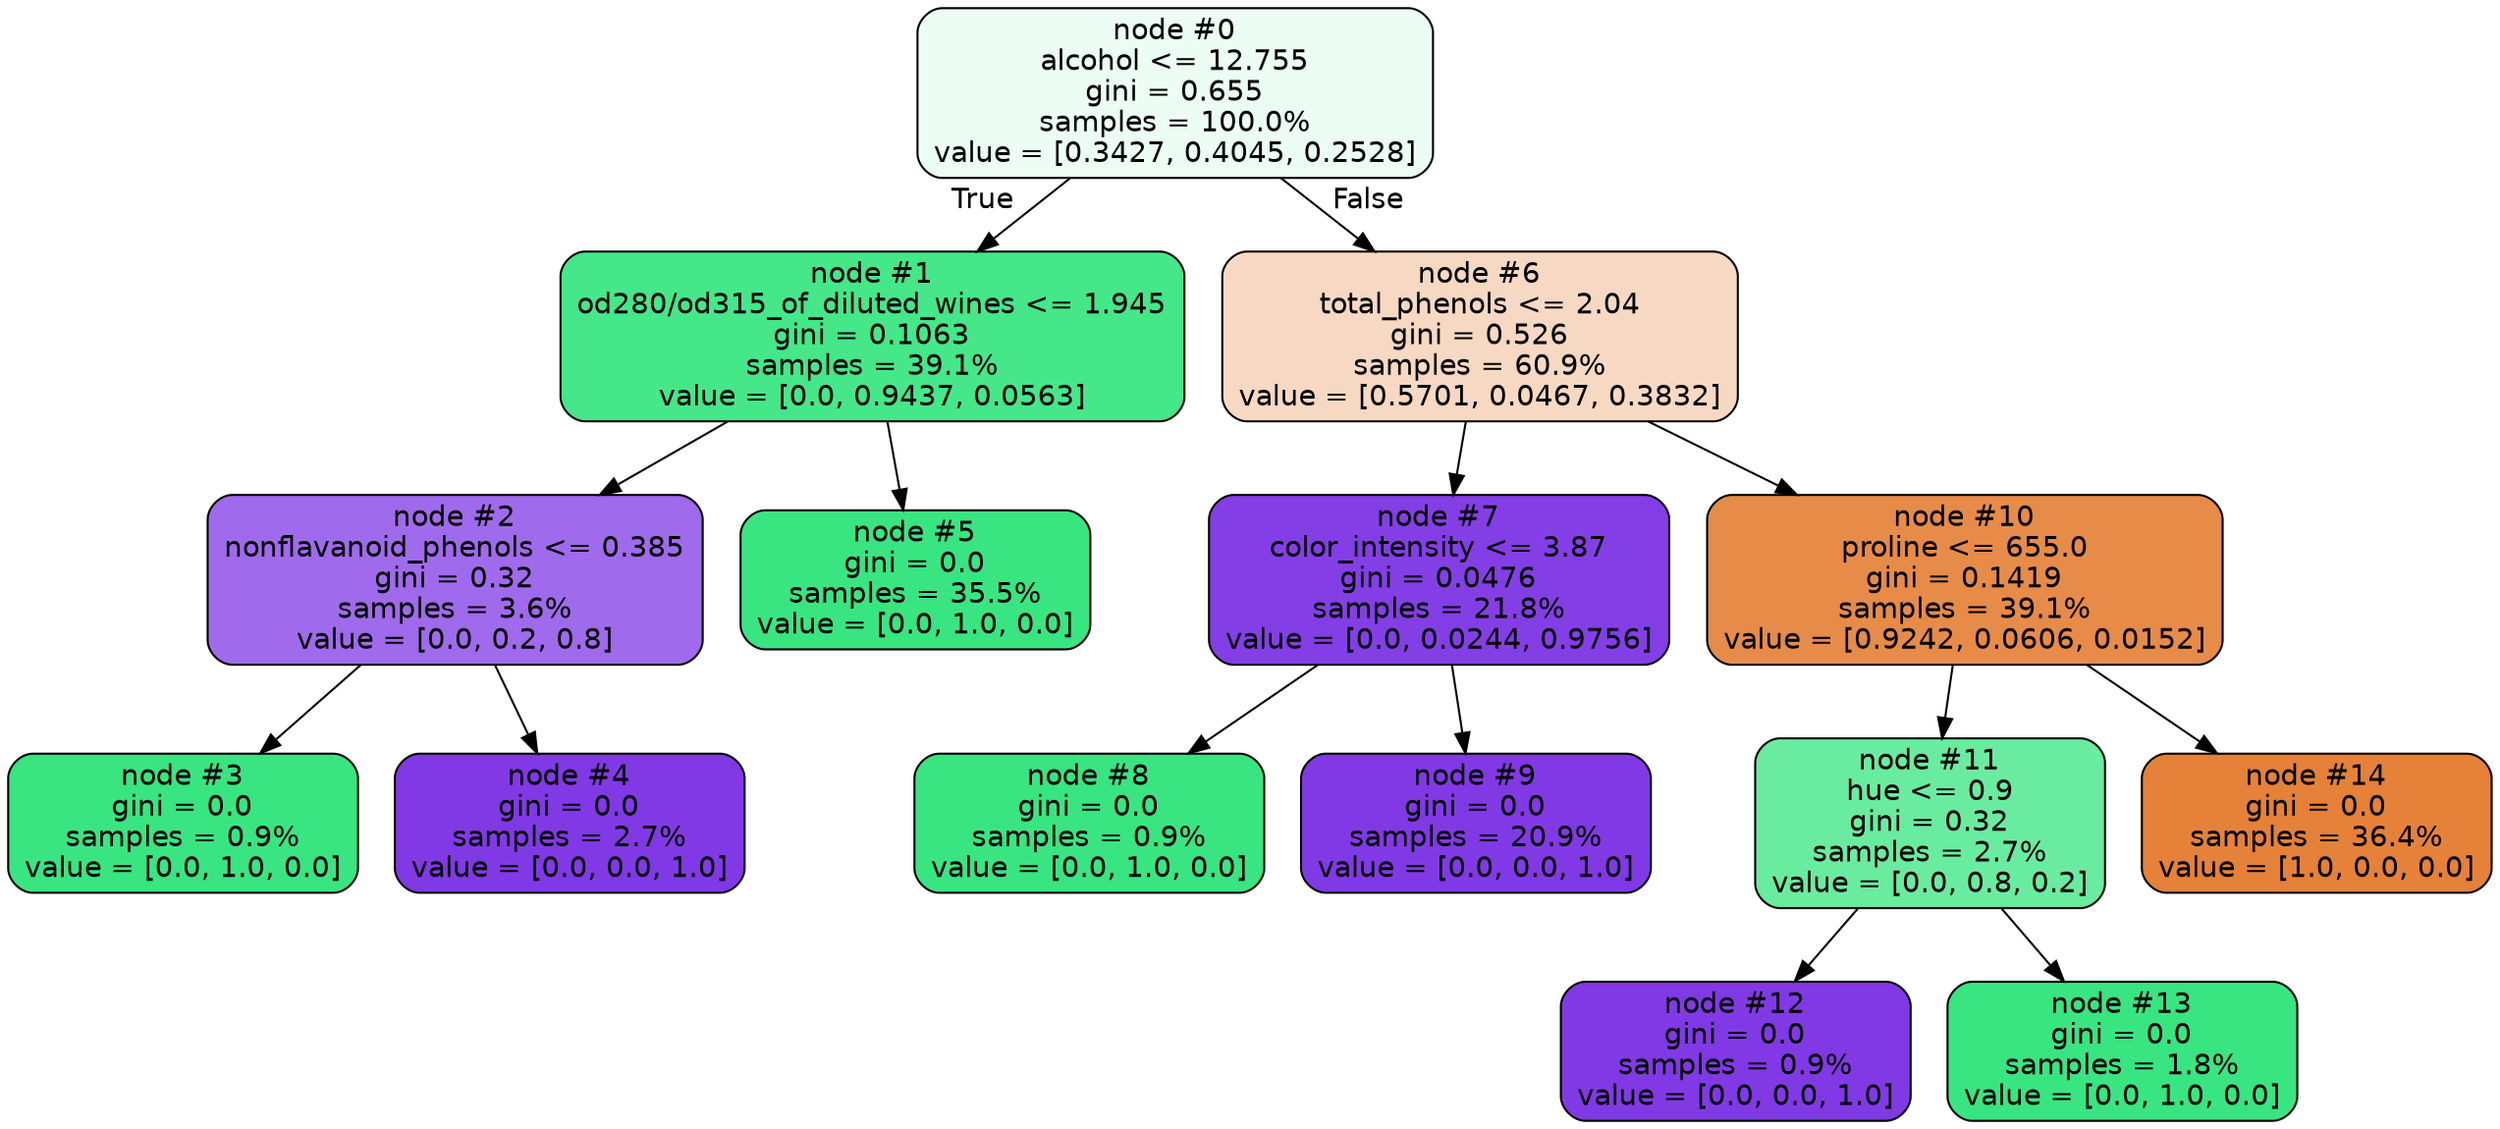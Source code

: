 digraph Tree {
node [shape=box, style="filled, rounded", color="black", fontname=helvetica] ;
edge [fontname=helvetica] ;
0 [label="node #0\nalcohol <= 12.755\ngini = 0.655\nsamples = 100.0%\nvalue = [0.3427, 0.4045, 0.2528]", fillcolor="#ecfdf3"] ;
1 [label="node #1\nod280/od315_of_diluted_wines <= 1.945\ngini = 0.1063\nsamples = 39.1%\nvalue = [0.0, 0.9437, 0.0563]", fillcolor="#45e789"] ;
0 -> 1 [labeldistance=2.5, labelangle=45, headlabel="True"] ;
2 [label="node #2\nnonflavanoid_phenols <= 0.385\ngini = 0.32\nsamples = 3.6%\nvalue = [0.0, 0.2, 0.8]", fillcolor="#a06aec"] ;
1 -> 2 ;
3 [label="node #3\ngini = 0.0\nsamples = 0.9%\nvalue = [0.0, 1.0, 0.0]", fillcolor="#39e581"] ;
2 -> 3 ;
4 [label="node #4\ngini = 0.0\nsamples = 2.7%\nvalue = [0.0, 0.0, 1.0]", fillcolor="#8139e5"] ;
2 -> 4 ;
5 [label="node #5\ngini = 0.0\nsamples = 35.5%\nvalue = [0.0, 1.0, 0.0]", fillcolor="#39e581"] ;
1 -> 5 ;
6 [label="node #6\ntotal_phenols <= 2.04\ngini = 0.526\nsamples = 60.9%\nvalue = [0.5701, 0.0467, 0.3832]", fillcolor="#f7d9c3"] ;
0 -> 6 [labeldistance=2.5, labelangle=-45, headlabel="False"] ;
7 [label="node #7\ncolor_intensity <= 3.87\ngini = 0.0476\nsamples = 21.8%\nvalue = [0.0, 0.0244, 0.9756]", fillcolor="#843ee6"] ;
6 -> 7 ;
8 [label="node #8\ngini = 0.0\nsamples = 0.9%\nvalue = [0.0, 1.0, 0.0]", fillcolor="#39e581"] ;
7 -> 8 ;
9 [label="node #9\ngini = 0.0\nsamples = 20.9%\nvalue = [0.0, 0.0, 1.0]", fillcolor="#8139e5"] ;
7 -> 9 ;
10 [label="node #10\nproline <= 655.0\ngini = 0.1419\nsamples = 39.1%\nvalue = [0.9242, 0.0606, 0.0152]", fillcolor="#e78b49"] ;
6 -> 10 ;
11 [label="node #11\nhue <= 0.9\ngini = 0.32\nsamples = 2.7%\nvalue = [0.0, 0.8, 0.2]", fillcolor="#6aeca0"] ;
10 -> 11 ;
12 [label="node #12\ngini = 0.0\nsamples = 0.9%\nvalue = [0.0, 0.0, 1.0]", fillcolor="#8139e5"] ;
11 -> 12 ;
13 [label="node #13\ngini = 0.0\nsamples = 1.8%\nvalue = [0.0, 1.0, 0.0]", fillcolor="#39e581"] ;
11 -> 13 ;
14 [label="node #14\ngini = 0.0\nsamples = 36.4%\nvalue = [1.0, 0.0, 0.0]", fillcolor="#e58139"] ;
10 -> 14 ;
}